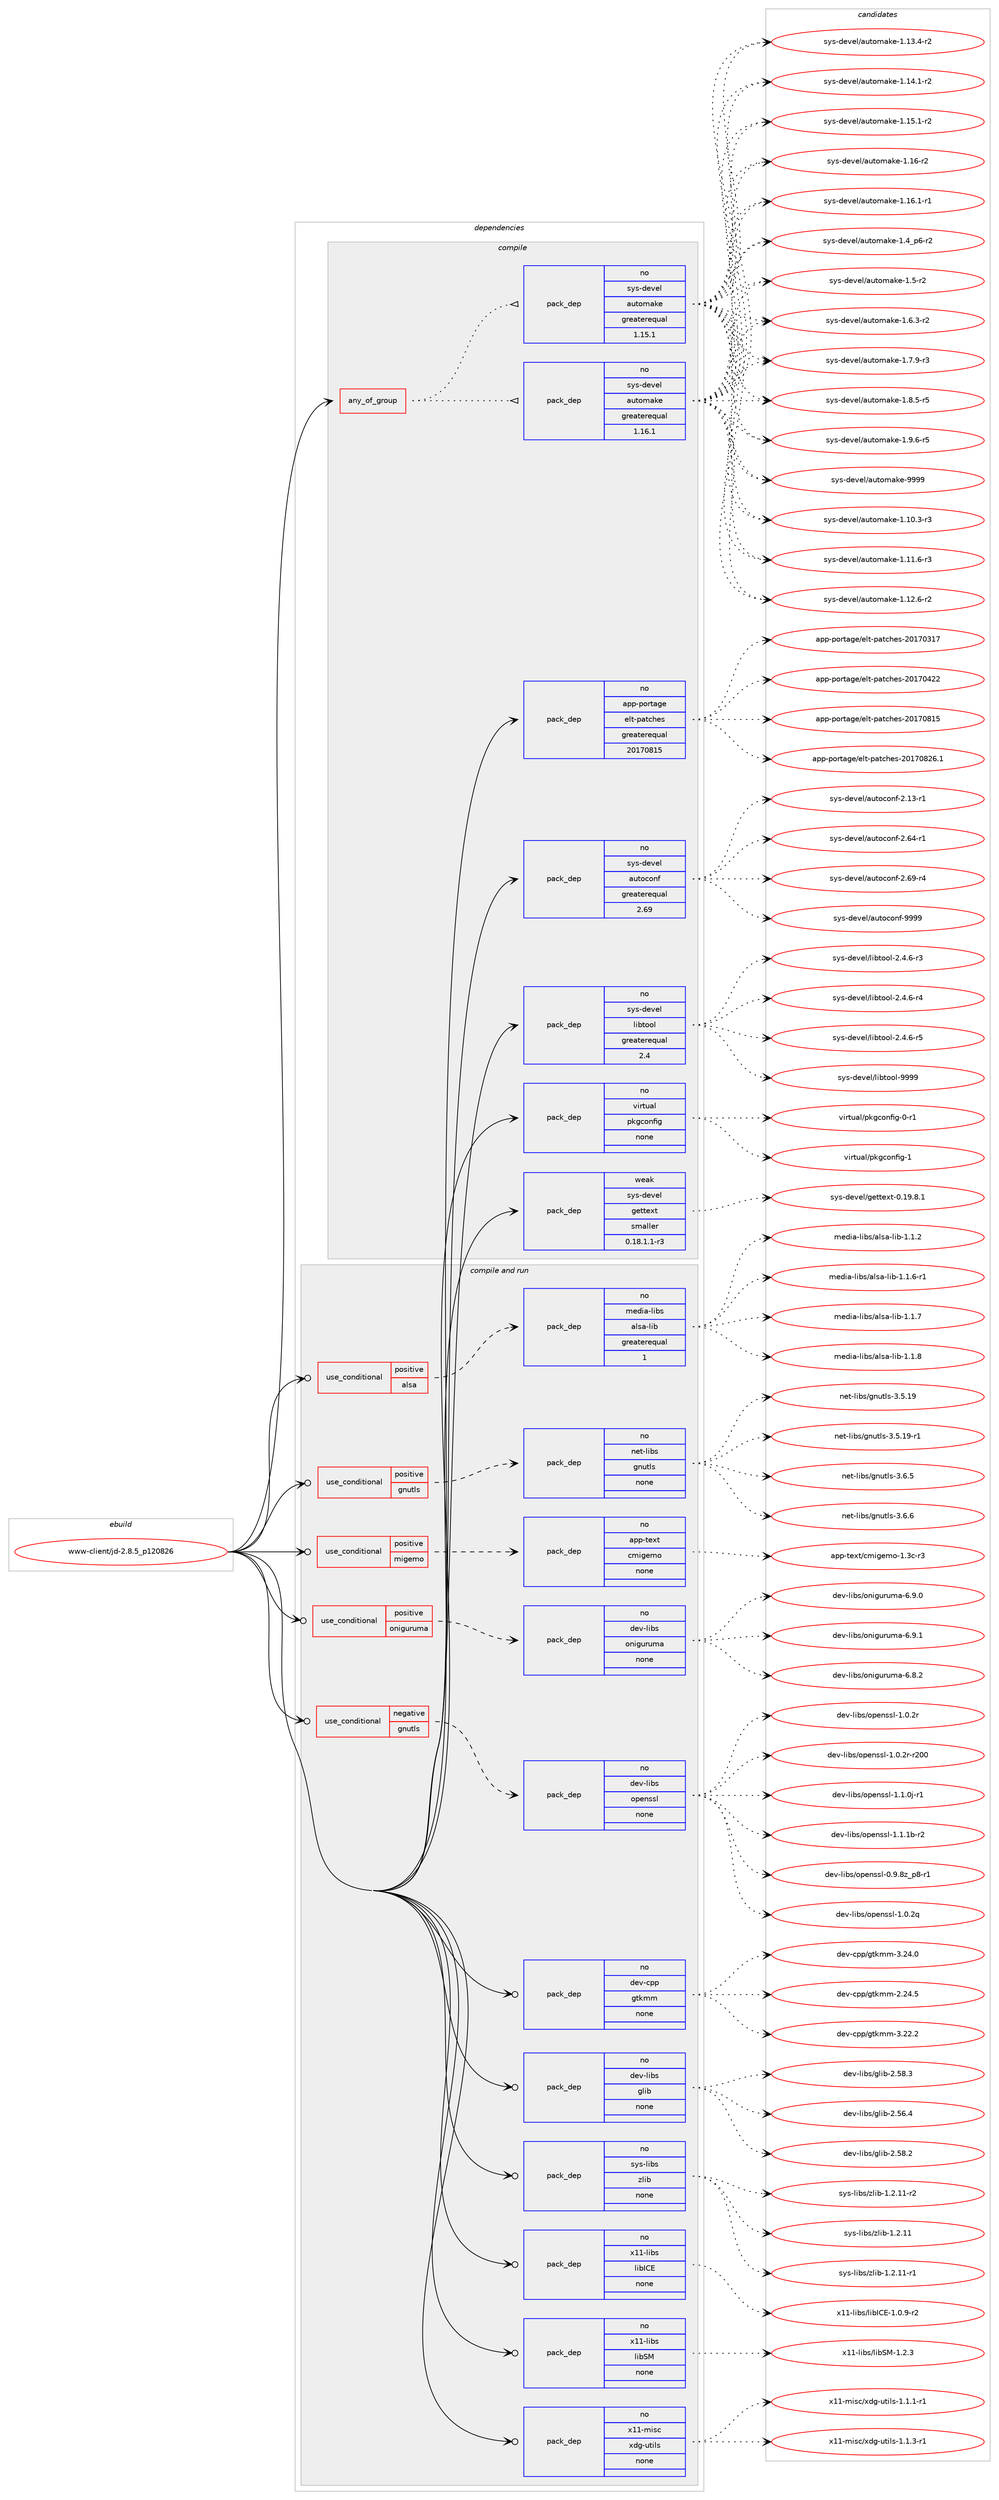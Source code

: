 digraph prolog {

# *************
# Graph options
# *************

newrank=true;
concentrate=true;
compound=true;
graph [rankdir=LR,fontname=Helvetica,fontsize=10,ranksep=1.5];#, ranksep=2.5, nodesep=0.2];
edge  [arrowhead=vee];
node  [fontname=Helvetica,fontsize=10];

# **********
# The ebuild
# **********

subgraph cluster_leftcol {
color=gray;
rank=same;
label=<<i>ebuild</i>>;
id [label="www-client/jd-2.8.5_p120826", color=red, width=4, href="../www-client/jd-2.8.5_p120826.svg"];
}

# ****************
# The dependencies
# ****************

subgraph cluster_midcol {
color=gray;
label=<<i>dependencies</i>>;
subgraph cluster_compile {
fillcolor="#eeeeee";
style=filled;
label=<<i>compile</i>>;
subgraph any28253 {
dependency1748843 [label=<<TABLE BORDER="0" CELLBORDER="1" CELLSPACING="0" CELLPADDING="4"><TR><TD CELLPADDING="10">any_of_group</TD></TR></TABLE>>, shape=none, color=red];subgraph pack1255630 {
dependency1748844 [label=<<TABLE BORDER="0" CELLBORDER="1" CELLSPACING="0" CELLPADDING="4" WIDTH="220"><TR><TD ROWSPAN="6" CELLPADDING="30">pack_dep</TD></TR><TR><TD WIDTH="110">no</TD></TR><TR><TD>sys-devel</TD></TR><TR><TD>automake</TD></TR><TR><TD>greaterequal</TD></TR><TR><TD>1.16.1</TD></TR></TABLE>>, shape=none, color=blue];
}
dependency1748843:e -> dependency1748844:w [weight=20,style="dotted",arrowhead="oinv"];
subgraph pack1255631 {
dependency1748845 [label=<<TABLE BORDER="0" CELLBORDER="1" CELLSPACING="0" CELLPADDING="4" WIDTH="220"><TR><TD ROWSPAN="6" CELLPADDING="30">pack_dep</TD></TR><TR><TD WIDTH="110">no</TD></TR><TR><TD>sys-devel</TD></TR><TR><TD>automake</TD></TR><TR><TD>greaterequal</TD></TR><TR><TD>1.15.1</TD></TR></TABLE>>, shape=none, color=blue];
}
dependency1748843:e -> dependency1748845:w [weight=20,style="dotted",arrowhead="oinv"];
}
id:e -> dependency1748843:w [weight=20,style="solid",arrowhead="vee"];
subgraph pack1255632 {
dependency1748846 [label=<<TABLE BORDER="0" CELLBORDER="1" CELLSPACING="0" CELLPADDING="4" WIDTH="220"><TR><TD ROWSPAN="6" CELLPADDING="30">pack_dep</TD></TR><TR><TD WIDTH="110">no</TD></TR><TR><TD>app-portage</TD></TR><TR><TD>elt-patches</TD></TR><TR><TD>greaterequal</TD></TR><TR><TD>20170815</TD></TR></TABLE>>, shape=none, color=blue];
}
id:e -> dependency1748846:w [weight=20,style="solid",arrowhead="vee"];
subgraph pack1255633 {
dependency1748847 [label=<<TABLE BORDER="0" CELLBORDER="1" CELLSPACING="0" CELLPADDING="4" WIDTH="220"><TR><TD ROWSPAN="6" CELLPADDING="30">pack_dep</TD></TR><TR><TD WIDTH="110">no</TD></TR><TR><TD>sys-devel</TD></TR><TR><TD>autoconf</TD></TR><TR><TD>greaterequal</TD></TR><TR><TD>2.69</TD></TR></TABLE>>, shape=none, color=blue];
}
id:e -> dependency1748847:w [weight=20,style="solid",arrowhead="vee"];
subgraph pack1255634 {
dependency1748848 [label=<<TABLE BORDER="0" CELLBORDER="1" CELLSPACING="0" CELLPADDING="4" WIDTH="220"><TR><TD ROWSPAN="6" CELLPADDING="30">pack_dep</TD></TR><TR><TD WIDTH="110">no</TD></TR><TR><TD>sys-devel</TD></TR><TR><TD>libtool</TD></TR><TR><TD>greaterequal</TD></TR><TR><TD>2.4</TD></TR></TABLE>>, shape=none, color=blue];
}
id:e -> dependency1748848:w [weight=20,style="solid",arrowhead="vee"];
subgraph pack1255635 {
dependency1748849 [label=<<TABLE BORDER="0" CELLBORDER="1" CELLSPACING="0" CELLPADDING="4" WIDTH="220"><TR><TD ROWSPAN="6" CELLPADDING="30">pack_dep</TD></TR><TR><TD WIDTH="110">no</TD></TR><TR><TD>virtual</TD></TR><TR><TD>pkgconfig</TD></TR><TR><TD>none</TD></TR><TR><TD></TD></TR></TABLE>>, shape=none, color=blue];
}
id:e -> dependency1748849:w [weight=20,style="solid",arrowhead="vee"];
subgraph pack1255636 {
dependency1748850 [label=<<TABLE BORDER="0" CELLBORDER="1" CELLSPACING="0" CELLPADDING="4" WIDTH="220"><TR><TD ROWSPAN="6" CELLPADDING="30">pack_dep</TD></TR><TR><TD WIDTH="110">weak</TD></TR><TR><TD>sys-devel</TD></TR><TR><TD>gettext</TD></TR><TR><TD>smaller</TD></TR><TR><TD>0.18.1.1-r3</TD></TR></TABLE>>, shape=none, color=blue];
}
id:e -> dependency1748850:w [weight=20,style="solid",arrowhead="vee"];
}
subgraph cluster_compileandrun {
fillcolor="#eeeeee";
style=filled;
label=<<i>compile and run</i>>;
subgraph cond463965 {
dependency1748851 [label=<<TABLE BORDER="0" CELLBORDER="1" CELLSPACING="0" CELLPADDING="4"><TR><TD ROWSPAN="3" CELLPADDING="10">use_conditional</TD></TR><TR><TD>negative</TD></TR><TR><TD>gnutls</TD></TR></TABLE>>, shape=none, color=red];
subgraph pack1255637 {
dependency1748852 [label=<<TABLE BORDER="0" CELLBORDER="1" CELLSPACING="0" CELLPADDING="4" WIDTH="220"><TR><TD ROWSPAN="6" CELLPADDING="30">pack_dep</TD></TR><TR><TD WIDTH="110">no</TD></TR><TR><TD>dev-libs</TD></TR><TR><TD>openssl</TD></TR><TR><TD>none</TD></TR><TR><TD></TD></TR></TABLE>>, shape=none, color=blue];
}
dependency1748851:e -> dependency1748852:w [weight=20,style="dashed",arrowhead="vee"];
}
id:e -> dependency1748851:w [weight=20,style="solid",arrowhead="odotvee"];
subgraph cond463966 {
dependency1748853 [label=<<TABLE BORDER="0" CELLBORDER="1" CELLSPACING="0" CELLPADDING="4"><TR><TD ROWSPAN="3" CELLPADDING="10">use_conditional</TD></TR><TR><TD>positive</TD></TR><TR><TD>alsa</TD></TR></TABLE>>, shape=none, color=red];
subgraph pack1255638 {
dependency1748854 [label=<<TABLE BORDER="0" CELLBORDER="1" CELLSPACING="0" CELLPADDING="4" WIDTH="220"><TR><TD ROWSPAN="6" CELLPADDING="30">pack_dep</TD></TR><TR><TD WIDTH="110">no</TD></TR><TR><TD>media-libs</TD></TR><TR><TD>alsa-lib</TD></TR><TR><TD>greaterequal</TD></TR><TR><TD>1</TD></TR></TABLE>>, shape=none, color=blue];
}
dependency1748853:e -> dependency1748854:w [weight=20,style="dashed",arrowhead="vee"];
}
id:e -> dependency1748853:w [weight=20,style="solid",arrowhead="odotvee"];
subgraph cond463967 {
dependency1748855 [label=<<TABLE BORDER="0" CELLBORDER="1" CELLSPACING="0" CELLPADDING="4"><TR><TD ROWSPAN="3" CELLPADDING="10">use_conditional</TD></TR><TR><TD>positive</TD></TR><TR><TD>gnutls</TD></TR></TABLE>>, shape=none, color=red];
subgraph pack1255639 {
dependency1748856 [label=<<TABLE BORDER="0" CELLBORDER="1" CELLSPACING="0" CELLPADDING="4" WIDTH="220"><TR><TD ROWSPAN="6" CELLPADDING="30">pack_dep</TD></TR><TR><TD WIDTH="110">no</TD></TR><TR><TD>net-libs</TD></TR><TR><TD>gnutls</TD></TR><TR><TD>none</TD></TR><TR><TD></TD></TR></TABLE>>, shape=none, color=blue];
}
dependency1748855:e -> dependency1748856:w [weight=20,style="dashed",arrowhead="vee"];
}
id:e -> dependency1748855:w [weight=20,style="solid",arrowhead="odotvee"];
subgraph cond463968 {
dependency1748857 [label=<<TABLE BORDER="0" CELLBORDER="1" CELLSPACING="0" CELLPADDING="4"><TR><TD ROWSPAN="3" CELLPADDING="10">use_conditional</TD></TR><TR><TD>positive</TD></TR><TR><TD>migemo</TD></TR></TABLE>>, shape=none, color=red];
subgraph pack1255640 {
dependency1748858 [label=<<TABLE BORDER="0" CELLBORDER="1" CELLSPACING="0" CELLPADDING="4" WIDTH="220"><TR><TD ROWSPAN="6" CELLPADDING="30">pack_dep</TD></TR><TR><TD WIDTH="110">no</TD></TR><TR><TD>app-text</TD></TR><TR><TD>cmigemo</TD></TR><TR><TD>none</TD></TR><TR><TD></TD></TR></TABLE>>, shape=none, color=blue];
}
dependency1748857:e -> dependency1748858:w [weight=20,style="dashed",arrowhead="vee"];
}
id:e -> dependency1748857:w [weight=20,style="solid",arrowhead="odotvee"];
subgraph cond463969 {
dependency1748859 [label=<<TABLE BORDER="0" CELLBORDER="1" CELLSPACING="0" CELLPADDING="4"><TR><TD ROWSPAN="3" CELLPADDING="10">use_conditional</TD></TR><TR><TD>positive</TD></TR><TR><TD>oniguruma</TD></TR></TABLE>>, shape=none, color=red];
subgraph pack1255641 {
dependency1748860 [label=<<TABLE BORDER="0" CELLBORDER="1" CELLSPACING="0" CELLPADDING="4" WIDTH="220"><TR><TD ROWSPAN="6" CELLPADDING="30">pack_dep</TD></TR><TR><TD WIDTH="110">no</TD></TR><TR><TD>dev-libs</TD></TR><TR><TD>oniguruma</TD></TR><TR><TD>none</TD></TR><TR><TD></TD></TR></TABLE>>, shape=none, color=blue];
}
dependency1748859:e -> dependency1748860:w [weight=20,style="dashed",arrowhead="vee"];
}
id:e -> dependency1748859:w [weight=20,style="solid",arrowhead="odotvee"];
subgraph pack1255642 {
dependency1748861 [label=<<TABLE BORDER="0" CELLBORDER="1" CELLSPACING="0" CELLPADDING="4" WIDTH="220"><TR><TD ROWSPAN="6" CELLPADDING="30">pack_dep</TD></TR><TR><TD WIDTH="110">no</TD></TR><TR><TD>dev-cpp</TD></TR><TR><TD>gtkmm</TD></TR><TR><TD>none</TD></TR><TR><TD></TD></TR></TABLE>>, shape=none, color=blue];
}
id:e -> dependency1748861:w [weight=20,style="solid",arrowhead="odotvee"];
subgraph pack1255643 {
dependency1748862 [label=<<TABLE BORDER="0" CELLBORDER="1" CELLSPACING="0" CELLPADDING="4" WIDTH="220"><TR><TD ROWSPAN="6" CELLPADDING="30">pack_dep</TD></TR><TR><TD WIDTH="110">no</TD></TR><TR><TD>dev-libs</TD></TR><TR><TD>glib</TD></TR><TR><TD>none</TD></TR><TR><TD></TD></TR></TABLE>>, shape=none, color=blue];
}
id:e -> dependency1748862:w [weight=20,style="solid",arrowhead="odotvee"];
subgraph pack1255644 {
dependency1748863 [label=<<TABLE BORDER="0" CELLBORDER="1" CELLSPACING="0" CELLPADDING="4" WIDTH="220"><TR><TD ROWSPAN="6" CELLPADDING="30">pack_dep</TD></TR><TR><TD WIDTH="110">no</TD></TR><TR><TD>sys-libs</TD></TR><TR><TD>zlib</TD></TR><TR><TD>none</TD></TR><TR><TD></TD></TR></TABLE>>, shape=none, color=blue];
}
id:e -> dependency1748863:w [weight=20,style="solid",arrowhead="odotvee"];
subgraph pack1255645 {
dependency1748864 [label=<<TABLE BORDER="0" CELLBORDER="1" CELLSPACING="0" CELLPADDING="4" WIDTH="220"><TR><TD ROWSPAN="6" CELLPADDING="30">pack_dep</TD></TR><TR><TD WIDTH="110">no</TD></TR><TR><TD>x11-libs</TD></TR><TR><TD>libICE</TD></TR><TR><TD>none</TD></TR><TR><TD></TD></TR></TABLE>>, shape=none, color=blue];
}
id:e -> dependency1748864:w [weight=20,style="solid",arrowhead="odotvee"];
subgraph pack1255646 {
dependency1748865 [label=<<TABLE BORDER="0" CELLBORDER="1" CELLSPACING="0" CELLPADDING="4" WIDTH="220"><TR><TD ROWSPAN="6" CELLPADDING="30">pack_dep</TD></TR><TR><TD WIDTH="110">no</TD></TR><TR><TD>x11-libs</TD></TR><TR><TD>libSM</TD></TR><TR><TD>none</TD></TR><TR><TD></TD></TR></TABLE>>, shape=none, color=blue];
}
id:e -> dependency1748865:w [weight=20,style="solid",arrowhead="odotvee"];
subgraph pack1255647 {
dependency1748866 [label=<<TABLE BORDER="0" CELLBORDER="1" CELLSPACING="0" CELLPADDING="4" WIDTH="220"><TR><TD ROWSPAN="6" CELLPADDING="30">pack_dep</TD></TR><TR><TD WIDTH="110">no</TD></TR><TR><TD>x11-misc</TD></TR><TR><TD>xdg-utils</TD></TR><TR><TD>none</TD></TR><TR><TD></TD></TR></TABLE>>, shape=none, color=blue];
}
id:e -> dependency1748866:w [weight=20,style="solid",arrowhead="odotvee"];
}
subgraph cluster_run {
fillcolor="#eeeeee";
style=filled;
label=<<i>run</i>>;
}
}

# **************
# The candidates
# **************

subgraph cluster_choices {
rank=same;
color=gray;
label=<<i>candidates</i>>;

subgraph choice1255630 {
color=black;
nodesep=1;
choice11512111545100101118101108479711711611110997107101454946494846514511451 [label="sys-devel/automake-1.10.3-r3", color=red, width=4,href="../sys-devel/automake-1.10.3-r3.svg"];
choice11512111545100101118101108479711711611110997107101454946494946544511451 [label="sys-devel/automake-1.11.6-r3", color=red, width=4,href="../sys-devel/automake-1.11.6-r3.svg"];
choice11512111545100101118101108479711711611110997107101454946495046544511450 [label="sys-devel/automake-1.12.6-r2", color=red, width=4,href="../sys-devel/automake-1.12.6-r2.svg"];
choice11512111545100101118101108479711711611110997107101454946495146524511450 [label="sys-devel/automake-1.13.4-r2", color=red, width=4,href="../sys-devel/automake-1.13.4-r2.svg"];
choice11512111545100101118101108479711711611110997107101454946495246494511450 [label="sys-devel/automake-1.14.1-r2", color=red, width=4,href="../sys-devel/automake-1.14.1-r2.svg"];
choice11512111545100101118101108479711711611110997107101454946495346494511450 [label="sys-devel/automake-1.15.1-r2", color=red, width=4,href="../sys-devel/automake-1.15.1-r2.svg"];
choice1151211154510010111810110847971171161111099710710145494649544511450 [label="sys-devel/automake-1.16-r2", color=red, width=4,href="../sys-devel/automake-1.16-r2.svg"];
choice11512111545100101118101108479711711611110997107101454946495446494511449 [label="sys-devel/automake-1.16.1-r1", color=red, width=4,href="../sys-devel/automake-1.16.1-r1.svg"];
choice115121115451001011181011084797117116111109971071014549465295112544511450 [label="sys-devel/automake-1.4_p6-r2", color=red, width=4,href="../sys-devel/automake-1.4_p6-r2.svg"];
choice11512111545100101118101108479711711611110997107101454946534511450 [label="sys-devel/automake-1.5-r2", color=red, width=4,href="../sys-devel/automake-1.5-r2.svg"];
choice115121115451001011181011084797117116111109971071014549465446514511450 [label="sys-devel/automake-1.6.3-r2", color=red, width=4,href="../sys-devel/automake-1.6.3-r2.svg"];
choice115121115451001011181011084797117116111109971071014549465546574511451 [label="sys-devel/automake-1.7.9-r3", color=red, width=4,href="../sys-devel/automake-1.7.9-r3.svg"];
choice115121115451001011181011084797117116111109971071014549465646534511453 [label="sys-devel/automake-1.8.5-r5", color=red, width=4,href="../sys-devel/automake-1.8.5-r5.svg"];
choice115121115451001011181011084797117116111109971071014549465746544511453 [label="sys-devel/automake-1.9.6-r5", color=red, width=4,href="../sys-devel/automake-1.9.6-r5.svg"];
choice115121115451001011181011084797117116111109971071014557575757 [label="sys-devel/automake-9999", color=red, width=4,href="../sys-devel/automake-9999.svg"];
dependency1748844:e -> choice11512111545100101118101108479711711611110997107101454946494846514511451:w [style=dotted,weight="100"];
dependency1748844:e -> choice11512111545100101118101108479711711611110997107101454946494946544511451:w [style=dotted,weight="100"];
dependency1748844:e -> choice11512111545100101118101108479711711611110997107101454946495046544511450:w [style=dotted,weight="100"];
dependency1748844:e -> choice11512111545100101118101108479711711611110997107101454946495146524511450:w [style=dotted,weight="100"];
dependency1748844:e -> choice11512111545100101118101108479711711611110997107101454946495246494511450:w [style=dotted,weight="100"];
dependency1748844:e -> choice11512111545100101118101108479711711611110997107101454946495346494511450:w [style=dotted,weight="100"];
dependency1748844:e -> choice1151211154510010111810110847971171161111099710710145494649544511450:w [style=dotted,weight="100"];
dependency1748844:e -> choice11512111545100101118101108479711711611110997107101454946495446494511449:w [style=dotted,weight="100"];
dependency1748844:e -> choice115121115451001011181011084797117116111109971071014549465295112544511450:w [style=dotted,weight="100"];
dependency1748844:e -> choice11512111545100101118101108479711711611110997107101454946534511450:w [style=dotted,weight="100"];
dependency1748844:e -> choice115121115451001011181011084797117116111109971071014549465446514511450:w [style=dotted,weight="100"];
dependency1748844:e -> choice115121115451001011181011084797117116111109971071014549465546574511451:w [style=dotted,weight="100"];
dependency1748844:e -> choice115121115451001011181011084797117116111109971071014549465646534511453:w [style=dotted,weight="100"];
dependency1748844:e -> choice115121115451001011181011084797117116111109971071014549465746544511453:w [style=dotted,weight="100"];
dependency1748844:e -> choice115121115451001011181011084797117116111109971071014557575757:w [style=dotted,weight="100"];
}
subgraph choice1255631 {
color=black;
nodesep=1;
choice11512111545100101118101108479711711611110997107101454946494846514511451 [label="sys-devel/automake-1.10.3-r3", color=red, width=4,href="../sys-devel/automake-1.10.3-r3.svg"];
choice11512111545100101118101108479711711611110997107101454946494946544511451 [label="sys-devel/automake-1.11.6-r3", color=red, width=4,href="../sys-devel/automake-1.11.6-r3.svg"];
choice11512111545100101118101108479711711611110997107101454946495046544511450 [label="sys-devel/automake-1.12.6-r2", color=red, width=4,href="../sys-devel/automake-1.12.6-r2.svg"];
choice11512111545100101118101108479711711611110997107101454946495146524511450 [label="sys-devel/automake-1.13.4-r2", color=red, width=4,href="../sys-devel/automake-1.13.4-r2.svg"];
choice11512111545100101118101108479711711611110997107101454946495246494511450 [label="sys-devel/automake-1.14.1-r2", color=red, width=4,href="../sys-devel/automake-1.14.1-r2.svg"];
choice11512111545100101118101108479711711611110997107101454946495346494511450 [label="sys-devel/automake-1.15.1-r2", color=red, width=4,href="../sys-devel/automake-1.15.1-r2.svg"];
choice1151211154510010111810110847971171161111099710710145494649544511450 [label="sys-devel/automake-1.16-r2", color=red, width=4,href="../sys-devel/automake-1.16-r2.svg"];
choice11512111545100101118101108479711711611110997107101454946495446494511449 [label="sys-devel/automake-1.16.1-r1", color=red, width=4,href="../sys-devel/automake-1.16.1-r1.svg"];
choice115121115451001011181011084797117116111109971071014549465295112544511450 [label="sys-devel/automake-1.4_p6-r2", color=red, width=4,href="../sys-devel/automake-1.4_p6-r2.svg"];
choice11512111545100101118101108479711711611110997107101454946534511450 [label="sys-devel/automake-1.5-r2", color=red, width=4,href="../sys-devel/automake-1.5-r2.svg"];
choice115121115451001011181011084797117116111109971071014549465446514511450 [label="sys-devel/automake-1.6.3-r2", color=red, width=4,href="../sys-devel/automake-1.6.3-r2.svg"];
choice115121115451001011181011084797117116111109971071014549465546574511451 [label="sys-devel/automake-1.7.9-r3", color=red, width=4,href="../sys-devel/automake-1.7.9-r3.svg"];
choice115121115451001011181011084797117116111109971071014549465646534511453 [label="sys-devel/automake-1.8.5-r5", color=red, width=4,href="../sys-devel/automake-1.8.5-r5.svg"];
choice115121115451001011181011084797117116111109971071014549465746544511453 [label="sys-devel/automake-1.9.6-r5", color=red, width=4,href="../sys-devel/automake-1.9.6-r5.svg"];
choice115121115451001011181011084797117116111109971071014557575757 [label="sys-devel/automake-9999", color=red, width=4,href="../sys-devel/automake-9999.svg"];
dependency1748845:e -> choice11512111545100101118101108479711711611110997107101454946494846514511451:w [style=dotted,weight="100"];
dependency1748845:e -> choice11512111545100101118101108479711711611110997107101454946494946544511451:w [style=dotted,weight="100"];
dependency1748845:e -> choice11512111545100101118101108479711711611110997107101454946495046544511450:w [style=dotted,weight="100"];
dependency1748845:e -> choice11512111545100101118101108479711711611110997107101454946495146524511450:w [style=dotted,weight="100"];
dependency1748845:e -> choice11512111545100101118101108479711711611110997107101454946495246494511450:w [style=dotted,weight="100"];
dependency1748845:e -> choice11512111545100101118101108479711711611110997107101454946495346494511450:w [style=dotted,weight="100"];
dependency1748845:e -> choice1151211154510010111810110847971171161111099710710145494649544511450:w [style=dotted,weight="100"];
dependency1748845:e -> choice11512111545100101118101108479711711611110997107101454946495446494511449:w [style=dotted,weight="100"];
dependency1748845:e -> choice115121115451001011181011084797117116111109971071014549465295112544511450:w [style=dotted,weight="100"];
dependency1748845:e -> choice11512111545100101118101108479711711611110997107101454946534511450:w [style=dotted,weight="100"];
dependency1748845:e -> choice115121115451001011181011084797117116111109971071014549465446514511450:w [style=dotted,weight="100"];
dependency1748845:e -> choice115121115451001011181011084797117116111109971071014549465546574511451:w [style=dotted,weight="100"];
dependency1748845:e -> choice115121115451001011181011084797117116111109971071014549465646534511453:w [style=dotted,weight="100"];
dependency1748845:e -> choice115121115451001011181011084797117116111109971071014549465746544511453:w [style=dotted,weight="100"];
dependency1748845:e -> choice115121115451001011181011084797117116111109971071014557575757:w [style=dotted,weight="100"];
}
subgraph choice1255632 {
color=black;
nodesep=1;
choice97112112451121111141169710310147101108116451129711699104101115455048495548514955 [label="app-portage/elt-patches-20170317", color=red, width=4,href="../app-portage/elt-patches-20170317.svg"];
choice97112112451121111141169710310147101108116451129711699104101115455048495548525050 [label="app-portage/elt-patches-20170422", color=red, width=4,href="../app-portage/elt-patches-20170422.svg"];
choice97112112451121111141169710310147101108116451129711699104101115455048495548564953 [label="app-portage/elt-patches-20170815", color=red, width=4,href="../app-portage/elt-patches-20170815.svg"];
choice971121124511211111411697103101471011081164511297116991041011154550484955485650544649 [label="app-portage/elt-patches-20170826.1", color=red, width=4,href="../app-portage/elt-patches-20170826.1.svg"];
dependency1748846:e -> choice97112112451121111141169710310147101108116451129711699104101115455048495548514955:w [style=dotted,weight="100"];
dependency1748846:e -> choice97112112451121111141169710310147101108116451129711699104101115455048495548525050:w [style=dotted,weight="100"];
dependency1748846:e -> choice97112112451121111141169710310147101108116451129711699104101115455048495548564953:w [style=dotted,weight="100"];
dependency1748846:e -> choice971121124511211111411697103101471011081164511297116991041011154550484955485650544649:w [style=dotted,weight="100"];
}
subgraph choice1255633 {
color=black;
nodesep=1;
choice1151211154510010111810110847971171161119911111010245504649514511449 [label="sys-devel/autoconf-2.13-r1", color=red, width=4,href="../sys-devel/autoconf-2.13-r1.svg"];
choice1151211154510010111810110847971171161119911111010245504654524511449 [label="sys-devel/autoconf-2.64-r1", color=red, width=4,href="../sys-devel/autoconf-2.64-r1.svg"];
choice1151211154510010111810110847971171161119911111010245504654574511452 [label="sys-devel/autoconf-2.69-r4", color=red, width=4,href="../sys-devel/autoconf-2.69-r4.svg"];
choice115121115451001011181011084797117116111991111101024557575757 [label="sys-devel/autoconf-9999", color=red, width=4,href="../sys-devel/autoconf-9999.svg"];
dependency1748847:e -> choice1151211154510010111810110847971171161119911111010245504649514511449:w [style=dotted,weight="100"];
dependency1748847:e -> choice1151211154510010111810110847971171161119911111010245504654524511449:w [style=dotted,weight="100"];
dependency1748847:e -> choice1151211154510010111810110847971171161119911111010245504654574511452:w [style=dotted,weight="100"];
dependency1748847:e -> choice115121115451001011181011084797117116111991111101024557575757:w [style=dotted,weight="100"];
}
subgraph choice1255634 {
color=black;
nodesep=1;
choice1151211154510010111810110847108105981161111111084550465246544511451 [label="sys-devel/libtool-2.4.6-r3", color=red, width=4,href="../sys-devel/libtool-2.4.6-r3.svg"];
choice1151211154510010111810110847108105981161111111084550465246544511452 [label="sys-devel/libtool-2.4.6-r4", color=red, width=4,href="../sys-devel/libtool-2.4.6-r4.svg"];
choice1151211154510010111810110847108105981161111111084550465246544511453 [label="sys-devel/libtool-2.4.6-r5", color=red, width=4,href="../sys-devel/libtool-2.4.6-r5.svg"];
choice1151211154510010111810110847108105981161111111084557575757 [label="sys-devel/libtool-9999", color=red, width=4,href="../sys-devel/libtool-9999.svg"];
dependency1748848:e -> choice1151211154510010111810110847108105981161111111084550465246544511451:w [style=dotted,weight="100"];
dependency1748848:e -> choice1151211154510010111810110847108105981161111111084550465246544511452:w [style=dotted,weight="100"];
dependency1748848:e -> choice1151211154510010111810110847108105981161111111084550465246544511453:w [style=dotted,weight="100"];
dependency1748848:e -> choice1151211154510010111810110847108105981161111111084557575757:w [style=dotted,weight="100"];
}
subgraph choice1255635 {
color=black;
nodesep=1;
choice11810511411611797108471121071039911111010210510345484511449 [label="virtual/pkgconfig-0-r1", color=red, width=4,href="../virtual/pkgconfig-0-r1.svg"];
choice1181051141161179710847112107103991111101021051034549 [label="virtual/pkgconfig-1", color=red, width=4,href="../virtual/pkgconfig-1.svg"];
dependency1748849:e -> choice11810511411611797108471121071039911111010210510345484511449:w [style=dotted,weight="100"];
dependency1748849:e -> choice1181051141161179710847112107103991111101021051034549:w [style=dotted,weight="100"];
}
subgraph choice1255636 {
color=black;
nodesep=1;
choice1151211154510010111810110847103101116116101120116454846495746564649 [label="sys-devel/gettext-0.19.8.1", color=red, width=4,href="../sys-devel/gettext-0.19.8.1.svg"];
dependency1748850:e -> choice1151211154510010111810110847103101116116101120116454846495746564649:w [style=dotted,weight="100"];
}
subgraph choice1255637 {
color=black;
nodesep=1;
choice10010111845108105981154711111210111011511510845484657465612295112564511449 [label="dev-libs/openssl-0.9.8z_p8-r1", color=red, width=4,href="../dev-libs/openssl-0.9.8z_p8-r1.svg"];
choice100101118451081059811547111112101110115115108454946484650113 [label="dev-libs/openssl-1.0.2q", color=red, width=4,href="../dev-libs/openssl-1.0.2q.svg"];
choice100101118451081059811547111112101110115115108454946484650114 [label="dev-libs/openssl-1.0.2r", color=red, width=4,href="../dev-libs/openssl-1.0.2r.svg"];
choice10010111845108105981154711111210111011511510845494648465011445114504848 [label="dev-libs/openssl-1.0.2r-r200", color=red, width=4,href="../dev-libs/openssl-1.0.2r-r200.svg"];
choice1001011184510810598115471111121011101151151084549464946481064511449 [label="dev-libs/openssl-1.1.0j-r1", color=red, width=4,href="../dev-libs/openssl-1.1.0j-r1.svg"];
choice100101118451081059811547111112101110115115108454946494649984511450 [label="dev-libs/openssl-1.1.1b-r2", color=red, width=4,href="../dev-libs/openssl-1.1.1b-r2.svg"];
dependency1748852:e -> choice10010111845108105981154711111210111011511510845484657465612295112564511449:w [style=dotted,weight="100"];
dependency1748852:e -> choice100101118451081059811547111112101110115115108454946484650113:w [style=dotted,weight="100"];
dependency1748852:e -> choice100101118451081059811547111112101110115115108454946484650114:w [style=dotted,weight="100"];
dependency1748852:e -> choice10010111845108105981154711111210111011511510845494648465011445114504848:w [style=dotted,weight="100"];
dependency1748852:e -> choice1001011184510810598115471111121011101151151084549464946481064511449:w [style=dotted,weight="100"];
dependency1748852:e -> choice100101118451081059811547111112101110115115108454946494649984511450:w [style=dotted,weight="100"];
}
subgraph choice1255638 {
color=black;
nodesep=1;
choice1091011001059745108105981154797108115974510810598454946494650 [label="media-libs/alsa-lib-1.1.2", color=red, width=4,href="../media-libs/alsa-lib-1.1.2.svg"];
choice10910110010597451081059811547971081159745108105984549464946544511449 [label="media-libs/alsa-lib-1.1.6-r1", color=red, width=4,href="../media-libs/alsa-lib-1.1.6-r1.svg"];
choice1091011001059745108105981154797108115974510810598454946494655 [label="media-libs/alsa-lib-1.1.7", color=red, width=4,href="../media-libs/alsa-lib-1.1.7.svg"];
choice1091011001059745108105981154797108115974510810598454946494656 [label="media-libs/alsa-lib-1.1.8", color=red, width=4,href="../media-libs/alsa-lib-1.1.8.svg"];
dependency1748854:e -> choice1091011001059745108105981154797108115974510810598454946494650:w [style=dotted,weight="100"];
dependency1748854:e -> choice10910110010597451081059811547971081159745108105984549464946544511449:w [style=dotted,weight="100"];
dependency1748854:e -> choice1091011001059745108105981154797108115974510810598454946494655:w [style=dotted,weight="100"];
dependency1748854:e -> choice1091011001059745108105981154797108115974510810598454946494656:w [style=dotted,weight="100"];
}
subgraph choice1255639 {
color=black;
nodesep=1;
choice11010111645108105981154710311011711610811545514653464957 [label="net-libs/gnutls-3.5.19", color=red, width=4,href="../net-libs/gnutls-3.5.19.svg"];
choice110101116451081059811547103110117116108115455146534649574511449 [label="net-libs/gnutls-3.5.19-r1", color=red, width=4,href="../net-libs/gnutls-3.5.19-r1.svg"];
choice110101116451081059811547103110117116108115455146544653 [label="net-libs/gnutls-3.6.5", color=red, width=4,href="../net-libs/gnutls-3.6.5.svg"];
choice110101116451081059811547103110117116108115455146544654 [label="net-libs/gnutls-3.6.6", color=red, width=4,href="../net-libs/gnutls-3.6.6.svg"];
dependency1748856:e -> choice11010111645108105981154710311011711610811545514653464957:w [style=dotted,weight="100"];
dependency1748856:e -> choice110101116451081059811547103110117116108115455146534649574511449:w [style=dotted,weight="100"];
dependency1748856:e -> choice110101116451081059811547103110117116108115455146544653:w [style=dotted,weight="100"];
dependency1748856:e -> choice110101116451081059811547103110117116108115455146544654:w [style=dotted,weight="100"];
}
subgraph choice1255640 {
color=black;
nodesep=1;
choice9711211245116101120116479910910510310110911145494651994511451 [label="app-text/cmigemo-1.3c-r3", color=red, width=4,href="../app-text/cmigemo-1.3c-r3.svg"];
dependency1748858:e -> choice9711211245116101120116479910910510310110911145494651994511451:w [style=dotted,weight="100"];
}
subgraph choice1255641 {
color=black;
nodesep=1;
choice10010111845108105981154711111010510311711411710997455446564650 [label="dev-libs/oniguruma-6.8.2", color=red, width=4,href="../dev-libs/oniguruma-6.8.2.svg"];
choice10010111845108105981154711111010510311711411710997455446574648 [label="dev-libs/oniguruma-6.9.0", color=red, width=4,href="../dev-libs/oniguruma-6.9.0.svg"];
choice10010111845108105981154711111010510311711411710997455446574649 [label="dev-libs/oniguruma-6.9.1", color=red, width=4,href="../dev-libs/oniguruma-6.9.1.svg"];
dependency1748860:e -> choice10010111845108105981154711111010510311711411710997455446564650:w [style=dotted,weight="100"];
dependency1748860:e -> choice10010111845108105981154711111010510311711411710997455446574648:w [style=dotted,weight="100"];
dependency1748860:e -> choice10010111845108105981154711111010510311711411710997455446574649:w [style=dotted,weight="100"];
}
subgraph choice1255642 {
color=black;
nodesep=1;
choice10010111845991121124710311610710910945504650524653 [label="dev-cpp/gtkmm-2.24.5", color=red, width=4,href="../dev-cpp/gtkmm-2.24.5.svg"];
choice10010111845991121124710311610710910945514650504650 [label="dev-cpp/gtkmm-3.22.2", color=red, width=4,href="../dev-cpp/gtkmm-3.22.2.svg"];
choice10010111845991121124710311610710910945514650524648 [label="dev-cpp/gtkmm-3.24.0", color=red, width=4,href="../dev-cpp/gtkmm-3.24.0.svg"];
dependency1748861:e -> choice10010111845991121124710311610710910945504650524653:w [style=dotted,weight="100"];
dependency1748861:e -> choice10010111845991121124710311610710910945514650504650:w [style=dotted,weight="100"];
dependency1748861:e -> choice10010111845991121124710311610710910945514650524648:w [style=dotted,weight="100"];
}
subgraph choice1255643 {
color=black;
nodesep=1;
choice1001011184510810598115471031081059845504653544652 [label="dev-libs/glib-2.56.4", color=red, width=4,href="../dev-libs/glib-2.56.4.svg"];
choice1001011184510810598115471031081059845504653564650 [label="dev-libs/glib-2.58.2", color=red, width=4,href="../dev-libs/glib-2.58.2.svg"];
choice1001011184510810598115471031081059845504653564651 [label="dev-libs/glib-2.58.3", color=red, width=4,href="../dev-libs/glib-2.58.3.svg"];
dependency1748862:e -> choice1001011184510810598115471031081059845504653544652:w [style=dotted,weight="100"];
dependency1748862:e -> choice1001011184510810598115471031081059845504653564650:w [style=dotted,weight="100"];
dependency1748862:e -> choice1001011184510810598115471031081059845504653564651:w [style=dotted,weight="100"];
}
subgraph choice1255644 {
color=black;
nodesep=1;
choice1151211154510810598115471221081059845494650464949 [label="sys-libs/zlib-1.2.11", color=red, width=4,href="../sys-libs/zlib-1.2.11.svg"];
choice11512111545108105981154712210810598454946504649494511449 [label="sys-libs/zlib-1.2.11-r1", color=red, width=4,href="../sys-libs/zlib-1.2.11-r1.svg"];
choice11512111545108105981154712210810598454946504649494511450 [label="sys-libs/zlib-1.2.11-r2", color=red, width=4,href="../sys-libs/zlib-1.2.11-r2.svg"];
dependency1748863:e -> choice1151211154510810598115471221081059845494650464949:w [style=dotted,weight="100"];
dependency1748863:e -> choice11512111545108105981154712210810598454946504649494511449:w [style=dotted,weight="100"];
dependency1748863:e -> choice11512111545108105981154712210810598454946504649494511450:w [style=dotted,weight="100"];
}
subgraph choice1255645 {
color=black;
nodesep=1;
choice1204949451081059811547108105987367694549464846574511450 [label="x11-libs/libICE-1.0.9-r2", color=red, width=4,href="../x11-libs/libICE-1.0.9-r2.svg"];
dependency1748864:e -> choice1204949451081059811547108105987367694549464846574511450:w [style=dotted,weight="100"];
}
subgraph choice1255646 {
color=black;
nodesep=1;
choice1204949451081059811547108105988377454946504651 [label="x11-libs/libSM-1.2.3", color=red, width=4,href="../x11-libs/libSM-1.2.3.svg"];
dependency1748865:e -> choice1204949451081059811547108105988377454946504651:w [style=dotted,weight="100"];
}
subgraph choice1255647 {
color=black;
nodesep=1;
choice1204949451091051159947120100103451171161051081154549464946494511449 [label="x11-misc/xdg-utils-1.1.1-r1", color=red, width=4,href="../x11-misc/xdg-utils-1.1.1-r1.svg"];
choice1204949451091051159947120100103451171161051081154549464946514511449 [label="x11-misc/xdg-utils-1.1.3-r1", color=red, width=4,href="../x11-misc/xdg-utils-1.1.3-r1.svg"];
dependency1748866:e -> choice1204949451091051159947120100103451171161051081154549464946494511449:w [style=dotted,weight="100"];
dependency1748866:e -> choice1204949451091051159947120100103451171161051081154549464946514511449:w [style=dotted,weight="100"];
}
}

}
